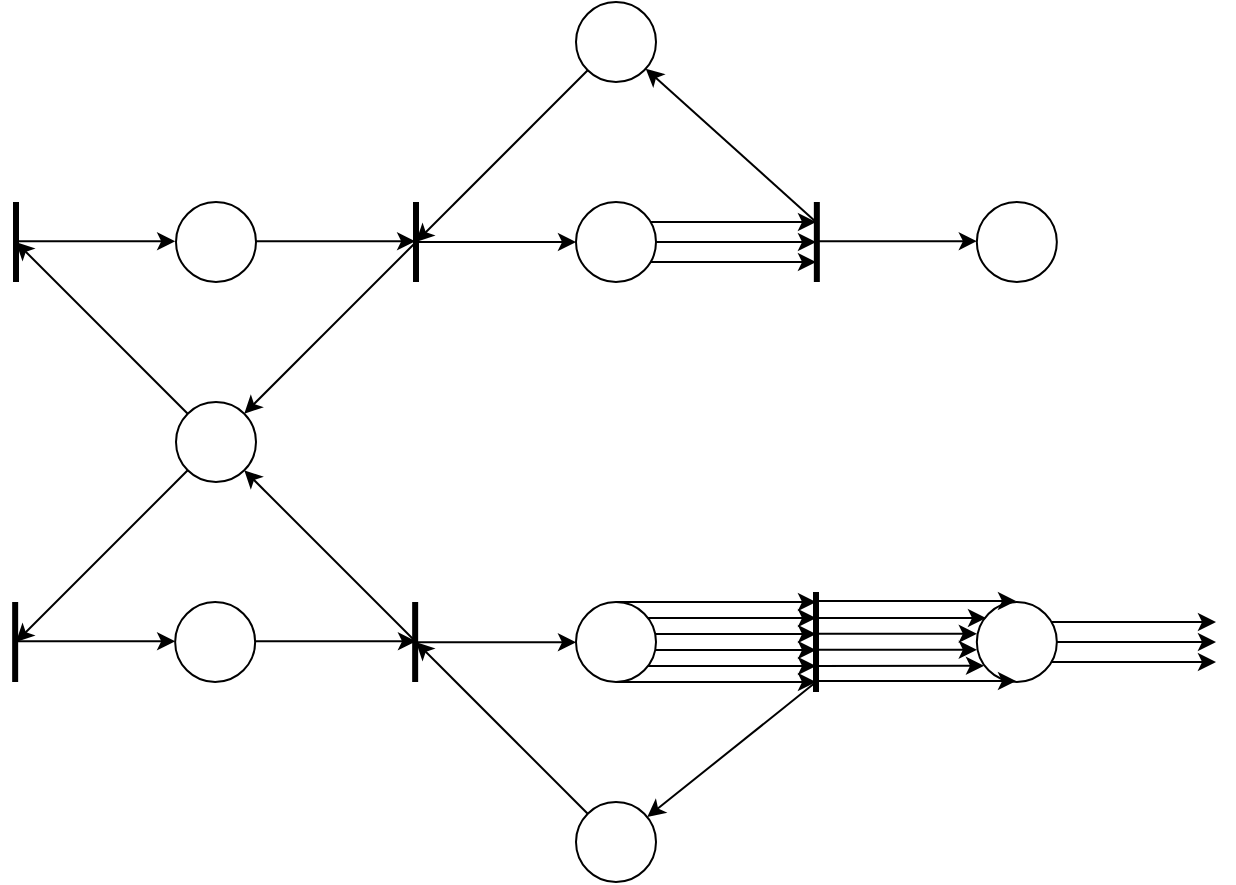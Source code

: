 <mxfile version="13.8.2" type="github">
  <diagram id="g_HcBNm5QV51gmT7OhGk" name="Page-1">
    <mxGraphModel dx="617" dy="631" grid="1" gridSize="10" guides="1" tooltips="1" connect="1" arrows="1" fold="1" page="1" pageScale="1" pageWidth="1100" pageHeight="850" math="0" shadow="0">
      <root>
        <mxCell id="0" />
        <mxCell id="1" parent="0" />
        <mxCell id="V5hoFHGnkRwSR9a1hQXE-1" value="" style="ellipse;whiteSpace=wrap;html=1;aspect=fixed;" vertex="1" parent="1">
          <mxGeometry x="320" y="200" width="40" height="40" as="geometry" />
        </mxCell>
        <mxCell id="V5hoFHGnkRwSR9a1hQXE-2" value="" style="endArrow=none;html=1;strokeWidth=3;" edge="1" parent="1">
          <mxGeometry width="50" height="50" relative="1" as="geometry">
            <mxPoint x="240" y="240" as="sourcePoint" />
            <mxPoint x="240" y="200" as="targetPoint" />
          </mxGeometry>
        </mxCell>
        <mxCell id="V5hoFHGnkRwSR9a1hQXE-26" style="edgeStyle=none;rounded=0;orthogonalLoop=1;jettySize=auto;html=1;strokeWidth=1;" edge="1" parent="1" source="V5hoFHGnkRwSR9a1hQXE-5">
          <mxGeometry relative="1" as="geometry">
            <mxPoint x="240" y="220.0" as="targetPoint" />
          </mxGeometry>
        </mxCell>
        <mxCell id="V5hoFHGnkRwSR9a1hQXE-27" style="edgeStyle=none;rounded=0;orthogonalLoop=1;jettySize=auto;html=1;strokeWidth=1;" edge="1" parent="1" source="V5hoFHGnkRwSR9a1hQXE-5">
          <mxGeometry relative="1" as="geometry">
            <mxPoint x="240" y="420.0" as="targetPoint" />
          </mxGeometry>
        </mxCell>
        <mxCell id="V5hoFHGnkRwSR9a1hQXE-5" value="" style="ellipse;whiteSpace=wrap;html=1;aspect=fixed;" vertex="1" parent="1">
          <mxGeometry x="320" y="300" width="40" height="40" as="geometry" />
        </mxCell>
        <mxCell id="V5hoFHGnkRwSR9a1hQXE-6" value="" style="endArrow=none;html=1;strokeWidth=3;" edge="1" parent="1">
          <mxGeometry width="50" height="50" relative="1" as="geometry">
            <mxPoint x="440" y="240" as="sourcePoint" />
            <mxPoint x="440" y="200" as="targetPoint" />
          </mxGeometry>
        </mxCell>
        <mxCell id="V5hoFHGnkRwSR9a1hQXE-7" value="" style="ellipse;whiteSpace=wrap;html=1;aspect=fixed;" vertex="1" parent="1">
          <mxGeometry x="319.58" y="400" width="40" height="40" as="geometry" />
        </mxCell>
        <mxCell id="V5hoFHGnkRwSR9a1hQXE-8" value="" style="endArrow=none;html=1;strokeWidth=3;" edge="1" parent="1">
          <mxGeometry width="50" height="50" relative="1" as="geometry">
            <mxPoint x="239.58" y="440.0" as="sourcePoint" />
            <mxPoint x="239.58" y="400" as="targetPoint" />
          </mxGeometry>
        </mxCell>
        <mxCell id="V5hoFHGnkRwSR9a1hQXE-9" value="" style="endArrow=none;html=1;strokeWidth=3;" edge="1" parent="1">
          <mxGeometry width="50" height="50" relative="1" as="geometry">
            <mxPoint x="439.58" y="440.0" as="sourcePoint" />
            <mxPoint x="439.58" y="400" as="targetPoint" />
          </mxGeometry>
        </mxCell>
        <mxCell id="V5hoFHGnkRwSR9a1hQXE-46" style="edgeStyle=none;rounded=0;orthogonalLoop=1;jettySize=auto;html=1;strokeWidth=1;" edge="1" parent="1" source="V5hoFHGnkRwSR9a1hQXE-11">
          <mxGeometry relative="1" as="geometry">
            <mxPoint x="440" y="420" as="targetPoint" />
          </mxGeometry>
        </mxCell>
        <mxCell id="V5hoFHGnkRwSR9a1hQXE-11" value="" style="ellipse;whiteSpace=wrap;html=1;aspect=fixed;" vertex="1" parent="1">
          <mxGeometry x="520" y="500" width="40" height="40" as="geometry" />
        </mxCell>
        <mxCell id="V5hoFHGnkRwSR9a1hQXE-12" value="" style="ellipse;whiteSpace=wrap;html=1;aspect=fixed;" vertex="1" parent="1">
          <mxGeometry x="520" y="400" width="40" height="40" as="geometry" />
        </mxCell>
        <mxCell id="V5hoFHGnkRwSR9a1hQXE-20" style="rounded=0;orthogonalLoop=1;jettySize=auto;html=1;strokeWidth=1;" edge="1" parent="1" source="V5hoFHGnkRwSR9a1hQXE-13">
          <mxGeometry relative="1" as="geometry">
            <mxPoint x="640" y="220" as="targetPoint" />
          </mxGeometry>
        </mxCell>
        <mxCell id="V5hoFHGnkRwSR9a1hQXE-13" value="" style="ellipse;whiteSpace=wrap;html=1;aspect=fixed;" vertex="1" parent="1">
          <mxGeometry x="520" y="200" width="40" height="40" as="geometry" />
        </mxCell>
        <mxCell id="V5hoFHGnkRwSR9a1hQXE-14" value="" style="ellipse;whiteSpace=wrap;html=1;aspect=fixed;" vertex="1" parent="1">
          <mxGeometry x="520" y="100" width="40" height="40" as="geometry" />
        </mxCell>
        <mxCell id="V5hoFHGnkRwSR9a1hQXE-16" value="" style="endArrow=none;html=1;strokeWidth=3;" edge="1" parent="1">
          <mxGeometry width="50" height="50" relative="1" as="geometry">
            <mxPoint x="640.42" y="240.0" as="sourcePoint" />
            <mxPoint x="640.42" y="200" as="targetPoint" />
          </mxGeometry>
        </mxCell>
        <mxCell id="V5hoFHGnkRwSR9a1hQXE-17" value="" style="endArrow=none;html=1;strokeWidth=3;" edge="1" parent="1">
          <mxGeometry width="50" height="50" relative="1" as="geometry">
            <mxPoint x="640.0" y="445" as="sourcePoint" />
            <mxPoint x="640" y="395" as="targetPoint" />
          </mxGeometry>
        </mxCell>
        <mxCell id="V5hoFHGnkRwSR9a1hQXE-18" value="" style="ellipse;whiteSpace=wrap;html=1;aspect=fixed;" vertex="1" parent="1">
          <mxGeometry x="720.42" y="400" width="40" height="40" as="geometry" />
        </mxCell>
        <mxCell id="V5hoFHGnkRwSR9a1hQXE-19" value="" style="ellipse;whiteSpace=wrap;html=1;aspect=fixed;" vertex="1" parent="1">
          <mxGeometry x="720.42" y="200" width="40" height="40" as="geometry" />
        </mxCell>
        <mxCell id="V5hoFHGnkRwSR9a1hQXE-21" value="" style="endArrow=classic;html=1;strokeWidth=1;" edge="1" parent="1" target="V5hoFHGnkRwSR9a1hQXE-13">
          <mxGeometry width="50" height="50" relative="1" as="geometry">
            <mxPoint x="440" y="220" as="sourcePoint" />
            <mxPoint x="620" y="340" as="targetPoint" />
          </mxGeometry>
        </mxCell>
        <mxCell id="V5hoFHGnkRwSR9a1hQXE-22" value="" style="endArrow=classic;html=1;strokeWidth=1;" edge="1" parent="1" target="V5hoFHGnkRwSR9a1hQXE-14">
          <mxGeometry width="50" height="50" relative="1" as="geometry">
            <mxPoint x="640" y="210" as="sourcePoint" />
            <mxPoint x="620" y="340" as="targetPoint" />
          </mxGeometry>
        </mxCell>
        <mxCell id="V5hoFHGnkRwSR9a1hQXE-23" value="" style="endArrow=classic;html=1;strokeWidth=1;" edge="1" parent="1" source="V5hoFHGnkRwSR9a1hQXE-14">
          <mxGeometry width="50" height="50" relative="1" as="geometry">
            <mxPoint x="570" y="390" as="sourcePoint" />
            <mxPoint x="440" y="220" as="targetPoint" />
          </mxGeometry>
        </mxCell>
        <mxCell id="V5hoFHGnkRwSR9a1hQXE-24" value="" style="endArrow=classic;html=1;strokeWidth=1;" edge="1" parent="1">
          <mxGeometry width="50" height="50" relative="1" as="geometry">
            <mxPoint x="557" y="230" as="sourcePoint" />
            <mxPoint x="640" y="230" as="targetPoint" />
          </mxGeometry>
        </mxCell>
        <mxCell id="V5hoFHGnkRwSR9a1hQXE-25" value="" style="endArrow=classic;html=1;strokeWidth=1;" edge="1" parent="1">
          <mxGeometry width="50" height="50" relative="1" as="geometry">
            <mxPoint x="557" y="210" as="sourcePoint" />
            <mxPoint x="640" y="210" as="targetPoint" />
          </mxGeometry>
        </mxCell>
        <mxCell id="V5hoFHGnkRwSR9a1hQXE-29" value="" style="endArrow=classic;html=1;strokeWidth=1;" edge="1" parent="1">
          <mxGeometry width="50" height="50" relative="1" as="geometry">
            <mxPoint x="239.58" y="419.66" as="sourcePoint" />
            <mxPoint x="319.58" y="419.66" as="targetPoint" />
          </mxGeometry>
        </mxCell>
        <mxCell id="V5hoFHGnkRwSR9a1hQXE-30" value="" style="endArrow=classic;html=1;strokeWidth=1;" edge="1" parent="1">
          <mxGeometry width="50" height="50" relative="1" as="geometry">
            <mxPoint x="360.0" y="419.66" as="sourcePoint" />
            <mxPoint x="440.0" y="419.66" as="targetPoint" />
          </mxGeometry>
        </mxCell>
        <mxCell id="V5hoFHGnkRwSR9a1hQXE-31" value="" style="endArrow=classic;html=1;strokeWidth=1;" edge="1" parent="1">
          <mxGeometry width="50" height="50" relative="1" as="geometry">
            <mxPoint x="239.58" y="219.66" as="sourcePoint" />
            <mxPoint x="319.58" y="219.66" as="targetPoint" />
          </mxGeometry>
        </mxCell>
        <mxCell id="V5hoFHGnkRwSR9a1hQXE-32" value="" style="endArrow=classic;html=1;strokeWidth=1;" edge="1" parent="1">
          <mxGeometry width="50" height="50" relative="1" as="geometry">
            <mxPoint x="359.58" y="219.66" as="sourcePoint" />
            <mxPoint x="439.58" y="219.66" as="targetPoint" />
          </mxGeometry>
        </mxCell>
        <mxCell id="V5hoFHGnkRwSR9a1hQXE-33" style="edgeStyle=none;rounded=0;orthogonalLoop=1;jettySize=auto;html=1;strokeWidth=1;" edge="1" parent="1" target="V5hoFHGnkRwSR9a1hQXE-5">
          <mxGeometry relative="1" as="geometry">
            <mxPoint x="430" y="320" as="targetPoint" />
            <mxPoint x="440" y="420" as="sourcePoint" />
          </mxGeometry>
        </mxCell>
        <mxCell id="V5hoFHGnkRwSR9a1hQXE-34" style="edgeStyle=none;rounded=0;orthogonalLoop=1;jettySize=auto;html=1;strokeWidth=1;" edge="1" parent="1" target="V5hoFHGnkRwSR9a1hQXE-5">
          <mxGeometry relative="1" as="geometry">
            <mxPoint x="364.142" y="344.142" as="targetPoint" />
            <mxPoint x="440" y="220" as="sourcePoint" />
          </mxGeometry>
        </mxCell>
        <mxCell id="V5hoFHGnkRwSR9a1hQXE-35" value="" style="endArrow=classic;html=1;strokeWidth=1;" edge="1" parent="1">
          <mxGeometry width="50" height="50" relative="1" as="geometry">
            <mxPoint x="440" y="420.16" as="sourcePoint" />
            <mxPoint x="520" y="420.16" as="targetPoint" />
          </mxGeometry>
        </mxCell>
        <mxCell id="V5hoFHGnkRwSR9a1hQXE-36" value="" style="endArrow=classic;html=1;strokeWidth=1;exitX=0.5;exitY=1;exitDx=0;exitDy=0;" edge="1" parent="1" source="V5hoFHGnkRwSR9a1hQXE-12">
          <mxGeometry width="50" height="50" relative="1" as="geometry">
            <mxPoint x="560" y="439.77" as="sourcePoint" />
            <mxPoint x="640" y="440" as="targetPoint" />
          </mxGeometry>
        </mxCell>
        <mxCell id="V5hoFHGnkRwSR9a1hQXE-37" style="rounded=0;orthogonalLoop=1;jettySize=auto;html=1;strokeWidth=1;" edge="1" parent="1">
          <mxGeometry relative="1" as="geometry">
            <mxPoint x="640" y="408" as="targetPoint" />
            <mxPoint x="556" y="408" as="sourcePoint" />
          </mxGeometry>
        </mxCell>
        <mxCell id="V5hoFHGnkRwSR9a1hQXE-39" style="rounded=0;orthogonalLoop=1;jettySize=auto;html=1;strokeWidth=1;exitX=0.5;exitY=0;exitDx=0;exitDy=0;" edge="1" parent="1" source="V5hoFHGnkRwSR9a1hQXE-12">
          <mxGeometry relative="1" as="geometry">
            <mxPoint x="640" y="400" as="targetPoint" />
            <mxPoint x="550" y="400" as="sourcePoint" />
          </mxGeometry>
        </mxCell>
        <mxCell id="V5hoFHGnkRwSR9a1hQXE-41" style="rounded=0;orthogonalLoop=1;jettySize=auto;html=1;strokeWidth=1;" edge="1" parent="1">
          <mxGeometry relative="1" as="geometry">
            <mxPoint x="640" y="432" as="targetPoint" />
            <mxPoint x="556" y="432" as="sourcePoint" />
          </mxGeometry>
        </mxCell>
        <mxCell id="V5hoFHGnkRwSR9a1hQXE-42" style="rounded=0;orthogonalLoop=1;jettySize=auto;html=1;strokeWidth=1;" edge="1" parent="1">
          <mxGeometry relative="1" as="geometry">
            <mxPoint x="640" y="424" as="targetPoint" />
            <mxPoint x="560" y="424" as="sourcePoint" />
          </mxGeometry>
        </mxCell>
        <mxCell id="V5hoFHGnkRwSR9a1hQXE-43" style="rounded=0;orthogonalLoop=1;jettySize=auto;html=1;strokeWidth=1;" edge="1" parent="1">
          <mxGeometry relative="1" as="geometry">
            <mxPoint x="640" y="416" as="targetPoint" />
            <mxPoint x="560" y="416" as="sourcePoint" />
          </mxGeometry>
        </mxCell>
        <mxCell id="V5hoFHGnkRwSR9a1hQXE-45" value="" style="endArrow=classic;html=1;strokeWidth=1;" edge="1" parent="1">
          <mxGeometry width="50" height="50" relative="1" as="geometry">
            <mxPoint x="640.42" y="219.58" as="sourcePoint" />
            <mxPoint x="720.42" y="219.58" as="targetPoint" />
          </mxGeometry>
        </mxCell>
        <mxCell id="V5hoFHGnkRwSR9a1hQXE-47" style="edgeStyle=none;rounded=0;orthogonalLoop=1;jettySize=auto;html=1;strokeWidth=1;" edge="1" parent="1" target="V5hoFHGnkRwSR9a1hQXE-11">
          <mxGeometry relative="1" as="geometry">
            <mxPoint x="450" y="430" as="targetPoint" />
            <mxPoint x="640" y="440" as="sourcePoint" />
          </mxGeometry>
        </mxCell>
        <mxCell id="V5hoFHGnkRwSR9a1hQXE-51" value="" style="endArrow=classic;html=1;strokeWidth=1;exitX=0.5;exitY=1;exitDx=0;exitDy=0;" edge="1" parent="1">
          <mxGeometry width="50" height="50" relative="1" as="geometry">
            <mxPoint x="640" y="439.52" as="sourcePoint" />
            <mxPoint x="740.0" y="439.52" as="targetPoint" />
          </mxGeometry>
        </mxCell>
        <mxCell id="V5hoFHGnkRwSR9a1hQXE-52" style="rounded=0;orthogonalLoop=1;jettySize=auto;html=1;strokeWidth=1;" edge="1" parent="1">
          <mxGeometry relative="1" as="geometry">
            <mxPoint x="724" y="431.88" as="targetPoint" />
            <mxPoint x="640" y="432" as="sourcePoint" />
          </mxGeometry>
        </mxCell>
        <mxCell id="V5hoFHGnkRwSR9a1hQXE-53" style="rounded=0;orthogonalLoop=1;jettySize=auto;html=1;strokeWidth=1;" edge="1" parent="1">
          <mxGeometry relative="1" as="geometry">
            <mxPoint x="720.42" y="423.88" as="targetPoint" />
            <mxPoint x="640.42" y="423.88" as="sourcePoint" />
          </mxGeometry>
        </mxCell>
        <mxCell id="V5hoFHGnkRwSR9a1hQXE-54" style="rounded=0;orthogonalLoop=1;jettySize=auto;html=1;strokeWidth=1;" edge="1" parent="1">
          <mxGeometry relative="1" as="geometry">
            <mxPoint x="720.42" y="415.88" as="targetPoint" />
            <mxPoint x="640.42" y="415.88" as="sourcePoint" />
          </mxGeometry>
        </mxCell>
        <mxCell id="V5hoFHGnkRwSR9a1hQXE-55" style="rounded=0;orthogonalLoop=1;jettySize=auto;html=1;strokeWidth=1;" edge="1" parent="1">
          <mxGeometry relative="1" as="geometry">
            <mxPoint x="725" y="408" as="targetPoint" />
            <mxPoint x="640" y="408" as="sourcePoint" />
          </mxGeometry>
        </mxCell>
        <mxCell id="V5hoFHGnkRwSR9a1hQXE-56" style="rounded=0;orthogonalLoop=1;jettySize=auto;html=1;strokeWidth=1;exitX=0.5;exitY=0;exitDx=0;exitDy=0;" edge="1" parent="1">
          <mxGeometry relative="1" as="geometry">
            <mxPoint x="740.0" y="399.52" as="targetPoint" />
            <mxPoint x="640" y="399.52" as="sourcePoint" />
          </mxGeometry>
        </mxCell>
        <mxCell id="V5hoFHGnkRwSR9a1hQXE-57" value="" style="endArrow=classic;html=1;strokeWidth=1;" edge="1" parent="1">
          <mxGeometry width="50" height="50" relative="1" as="geometry">
            <mxPoint x="758" y="430" as="sourcePoint" />
            <mxPoint x="840" y="430" as="targetPoint" />
          </mxGeometry>
        </mxCell>
        <mxCell id="V5hoFHGnkRwSR9a1hQXE-58" style="rounded=0;orthogonalLoop=1;jettySize=auto;html=1;strokeWidth=1;exitX=1;exitY=0.5;exitDx=0;exitDy=0;" edge="1" parent="1" source="V5hoFHGnkRwSR9a1hQXE-18">
          <mxGeometry relative="1" as="geometry">
            <mxPoint x="840" y="420" as="targetPoint" />
            <mxPoint x="753" y="419.92" as="sourcePoint" />
          </mxGeometry>
        </mxCell>
        <mxCell id="V5hoFHGnkRwSR9a1hQXE-61" value="" style="endArrow=classic;html=1;strokeWidth=1;" edge="1" parent="1">
          <mxGeometry width="50" height="50" relative="1" as="geometry">
            <mxPoint x="758" y="410" as="sourcePoint" />
            <mxPoint x="840" y="410" as="targetPoint" />
          </mxGeometry>
        </mxCell>
      </root>
    </mxGraphModel>
  </diagram>
</mxfile>
